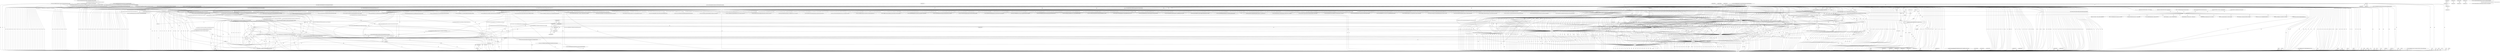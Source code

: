 graph {
    0 [ label = "uatom" ]
    1 [ label = "uosmo" ]
    2 [ label = "uion" ]
    3 [ label = "uakt" ]
    4 [ label = "udvpn" ]
    5 [ label = "uiris" ]
    6 [ label = "basecro" ]
    7 [ label = "uxprt" ]
    8 [ label = "uregen" ]
    9 [ label = "gamm/pool/50" ]
    10 [ label = "gamm/pool/1" ]
    11 [ label = "gamm/pool/2" ]
    12 [ label = "gamm/pool/38" ]
    13 [ label = "gamm/pool/41" ]
    14 [ label = "gamm/pool/53" ]
    15 [ label = "gamm/pool/73" ]
    16 [ label = "gamm/pool/74" ]
    17 [ label = "gamm/pool/76" ]
    18 [ label = "gamm/pool/13" ]
    19 [ label = "gamm/pool/5" ]
    20 [ label = "gamm/pool/10" ]
    21 [ label = "gamm/pool/90" ]
    22 [ label = "gamm/pool/102" ]
    23 [ label = "gamm/pool/101" ]
    24 [ label = "gamm/pool/104" ]
    25 [ label = "gamm/pool/108" ]
    26 [ label = "uiov" ]
    27 [ label = "gamm/pool/8" ]
    28 [ label = "gamm/pool/123" ]
    29 [ label = "utick" ]
    30 [ label = "poolDFB8434D5A80B4EAFA94B6878BD5B85265AC6C5D37204AB899B1C3C52543DA7E" ]
    31 [ label = "gamm/pool/323" ]
    32 [ label = "gamm/pool/325" ]
    33 [ label = "gamm/pool/355" ]
    34 [ label = "gamm/pool/356" ]
    35 [ label = "gamm/pool/357" ]
    36 [ label = "gamm/pool/358" ]
    37 [ label = "gamm/pool/359" ]
    38 [ label = "gamm/pool/360" ]
    39 [ label = "gamm/pool/3" ]
    40 [ label = "gamm/pool/361" ]
    41 [ label = "gamm/pool/364" ]
    42 [ label = "gamm/pool/222" ]
    43 [ label = "gamm/pool/402" ]
    44 [ label = "gamm/pool/410" ]
    45 [ label = "gamm/pool/411" ]
    46 [ label = "gamm/pool/420" ]
    47 [ label = "gamm/pool/7" ]
    48 [ label = "gamm/pool/435" ]
    49 [ label = "ungm" ]
    50 [ label = "eeur" ]
    51 [ label = "gamm/pool/474" ]
    52 [ label = "gamm/pool/464" ]
    53 [ label = "ujuno" ]
    54 [ label = "gamm/pool/502" ]
    55 [ label = "gamm/pool/503" ]
    56 [ label = "nanolike" ]
    57 [ label = "uixo" ]
    58 [ label = "uusd" ]
    59 [ label = "uluna" ]
    60 [ label = "ubcna" ]
    61 [ label = "ubtsg" ]
    62 [ label = "uxki" ]
    63 [ label = "ukrw" ]
    64 [ label = "uscrt" ]
    65 [ label = "umed" ]
    66 [ label = "boot" ]
    67 [ label = "ucmdx" ]
    68 [ label = "ncheq" ]
    69 [ label = "ustars" ]
    70 [ label = "uhuahua" ]
    71 [ label = "ulum" ]
    72 [ label = "uvdl" ]
    73 [ label = "udsm" ]
    74 [ label = "udig" ]
    75 [ label = "ugraviton" ]
    76 [ label = "uband" ]
    77 [ label = "usomm" ]
    78 [ label = "rowan" ]
    79 [ label = "cw20:juno168ctmpyppk90d34p3jjy658zf5a5l3w8wk35wht6ccqj4mr0yv8s4j5awr" ]
    80 [ label = "gravity0xA0b86991c6218b36c1d19D4a2e9Eb0cE3606eB48" ]
    81 [ label = "gravity0xC02aaA39b223FE8D0A0e5C4F27eAD9083C756Cc2" ]
    82 [ label = "gravity0x6B175474E89094C44Da98b954EedeAC495271d0F" ]
    83 [ label = "udarc" ]
    84 [ label = "uumee" ]
    85 [ label = "udec" ]
    86 [ label = "hydrogen" ]
    87 [ label = "gravity0xfB5c6815cA3AC72Ce9F5006869AE67f18bF77006" ]
    88 [ label = "cw20:juno1g2g7ucurum66d42g8k5twk34yegdq8c82858gz0tq2fc75zy7khssgnhjl" ]
    89 [ label = "swth" ]
    90 [ label = "ucrbrus" ]
    91 [ label = "cw20:juno1re3x67ppxap48ygndmrc7har2cnc7tcxtm9nplcas4v0gc3wnmvs3s807z" ]
    92 [ label = "cw20:juno1r4pzw8f9z0sypct5l9j906d47z998ulwvhvqe5xdwgy8wf84583sxwh0pa" ]
    93 [ label = "dai-wei" ]
    94 [ label = "cw20:juno1y9rf7ql6ffwkv02hsgd4yruz23pn4w97p75e2slsnkm0mnamhzysvqnxaq" ]
    95 [ label = "uusdc" ]
    96 [ label = "frax-wei" ]
    97 [ label = "uusdt" ]
    98 [ label = "afet" ]
    99 [ label = "nanomobx" ]
    100 [ label = "umntl" ]
    101 [ label = "nhash" ]
    102 [ label = "gravity0x2260FAC5E5542a773Aa44fBCfeDf7C193bc2C599" ]
    103 [ label = "cw20:juno1tdjwrqmnztn2j3sj2ln9xnyps5hs48q3ddwjrz7jpv6mskappjys5czd49" ]
    104 [ label = "uglx" ]
    105 [ label = "cw20:juno15u3dt79t6sxxa3x3kpkhzsy56edaa5a66wvt3kxmukqjz2sx0hes5sn38g" ]
    106 [ label = "umeme" ]
    107 [ label = "weth-wei" ]
    108 [ label = "wbtc-satoshi" ]
    109 [ label = "uatolo" ]
    110 [ label = "cw20:juno17wzaxtfdw5em7lc94yed4ylgjme63eh73lm3lutp2rhcxttyvpwsypjm4w" ]
    111 [ label = "cw20:juno1n7n7d5088qlzlj37e9mgmkhx6dfgtvt02hqxq66lcap4dxnzdhwqfmgng3" ]
    112 [ label = "aevmos" ]
    113 [ label = "inj" ]
    114 [ label = "ukava" ]
    115 [ label = "link-wei" ]
    116 [ label = "el1" ]
    117 [ label = "mkr-wei" ]
    118 [ label = "loki" ]
    119 [ label = "ukuji" ]
    120 [ label = "aechelon" ]
    121 [ label = "ft2D8E7041556CE93E1EFD66C07C45D551A6AAAE09" ]
    122 [ label = "ftE141AFEBD94447BADE4946D1BF4B2E141F00BBFD" ]
    123 [ label = "ft7EC1DFFC7248F7437E75BEE3EF6D539AFE87C071" ]
    124 [ label = "ftB06AFBD13CBFCEB3CDBE449DB3150A4BF985D6AE" ]
    125 [ label = "ft25FB31D974EED8EBC1CCB168FE7FC01789830EE8" ]
    126 [ label = "ftE4903ECC861CA45F2C2BC7EAB8255D2E6E87A33A" ]
    127 [ label = "ft85AE1716C5E39EA6D64BBD7898C3899A7B500626" ]
    128 [ label = "ft99091610CCC66F4277C66D14AF2BC4C5EE52E27A" ]
    129 [ label = "ft387C1C279D962ED80C09C1D592A92C4275FD7C5D" ]
    130 [ label = "ft24C9FA4F10B0F235F4A815B15FC774E046A2B2EB" ]
    131 [ label = "ft7020C2A8E984EEBCBB383E91CD6FBB067BB2272B" ]
    132 [ label = "ft2DD67F5D99E9A141142B48474FA7B6B3FF00A3FE" ]
    133 [ label = "ft4B030260D99E3ABE2B604EA2B33BAF3C085CDA12" ]
    134 [ label = "ftD4B6290EDEE1EC7B97AB5A1DC6C177EFD08ADCC3" ]
    135 [ label = "ft25B30C386CDDEBD1413D5AE1180956AE9EB3B9F7" ]
    136 [ label = "ft575B10B0CEE2C164D9ED6A96313496F164A9607C" ]
    137 [ label = "ft56664FC98A2CF5F4FBAC3566D1A11D891AD88305" ]
    138 [ label = "ft52EEB0EE509AC546ED92EAC8591F731F213DDD16" ]
    139 [ label = "utgd" ]
    140 [ label = "cw20:ki1dt3lk455ed360pna38fkhqn0p8y44qndsr77qu73ghyaz2zv4whq83mwdy" ]
    141 [ label = "dot-planck" ]
    142 [ label = "cw20:juno1j0a9ymgngasfn3l5me8qpd53l5zlm9wurfdk7r65s5mg6tkxal3qpgf5se" ]
    143 [ label = "wmatic-wei" ]
    144 [ label = "ucre" ]
    145 [ label = "mGeo" ]
    146 [ label = "ulumen" ]
    147 [ label = "cw20:juno1gz8cf86zr4vw9cjcyyv432vgdaecvr9n254d3uwwkx9rermekddsxzageh" ]
    148 [ label = "usdx" ]
    149 [ label = "cw20:juno1dd0k0um5rqncfueza62w9sentdfh3ec4nw4aq4lk5hkjl63vljqscth9gv" ]
    150 [ label = "ubld" ]
    151 [ label = "acudos" ]
    152 [ label = "orai" ]
    153 [ label = "stuatom" ]
    154 [ label = "mO9W" ]
    155 [ label = "ustrd" ]
    156 [ label = "cw20:juno19rqljkh95gh40s7qdx40ksx3zq5tm4qsmsrdz9smw668x9zdr3lqtg33mf" ]
    157 [ label = "stustars" ]
    158 [ label = "uaxl" ]
    159 [ label = "arebus" ]
    160 [ label = "cw20:juno17c7zyezg3m8p2tf9hqgue9jhahvle70d59e8j9nmrvhw9anrpk8qxlrghx" ]
    161 [ label = "cw20:juno12pxhfxq2ffz7crtrywxteu6e8lz4hdg5kp6udc6kwpfgaqkey46sj9h5gr" ]
    162 [ label = "cw20:juno1g50fgz3yaexwpc44eck2l86a7wgd5hr295dcw2lx5qwuzm4pua6qyxuc6l" ]
    163 [ label = "cw20:juno18cpnn3cnrr9xq7r0cqp7shl7slasf27nrmskw4rrw8c6hyp8u7rqe2nulg" ]
    164 [ label = "cw20:juno1w5e6gqd9s4z70h6jraulhnuezry0xl78yltp5gtp54h84nlgq30qta23ne" ]
    165 [ label = "cw20:juno1pjf4gs82nsfne8979pn63uwu7qaenhzy72mhdnpn0tr8jevtswqqahh68s" ]
    166 [ label = "cw20:juno1hpm7ynqwqmstkqzw7aw5c4v0e0nf2zxm9cde0ued62llpdwcehnqnqukqe" ]
    167 [ label = "cw20:juno10ynpq4wchr4ruu6mhrfh29495ep4cja5vjnkhz3j5lrgcsap9vtssyeekl" ]
    168 [ label = "cw20:juno13e8nz9ekzvvh29vjwa3806cp8j9qgas8r6teuc8f8ky6jvddvmpqjkm383" ]
    169 [ label = "cw20:juno1jklhpvnw33waqzmum42y396vc7t07q7wgxtv0xgcsj5k6rl4752sus3vd7" ]
    170 [ label = "cw20:juno1mf7nspj99zgq8f55m4rrk53d4zrxfvffwv0px5j0du4leehl8mms3csj4d" ]
    171 [ label = "cw20:juno1vaeuky9hqacenay9nmuualugvv54tdhyt2wsvhnjasx9s946hhmqaq3kh7" ]
    172 [ label = "cw20:juno1rws84uz7969aaa7pej303udhlkt3j9ca0l3egpcae98jwak9quzq8szn2l" ]
    173 [ label = "cw20:juno1g767zq566m66557gtc7lz8vsqhrytyuggknxl5wpca3zqj4wtpys0naxks" ]
    174 [ label = "cw20:juno132ezr4fkzc3rpua95u5latfsc6fke39lkc7rfz8j8drqncyms34qgnyq7k" ]
    175 [ label = "cw20:juno1hy0ky3pe742phd4w55tdfej0ez55h4jx4g06rp4wsa0mne9wzudqy4hum2" ]
    176 [ label = "cw20:juno1gzys54drag6753qq75mkt3yhjwyv4rp698kfvesh0wcy5737z4tsn0chtm" ]
    177 [ label = "cw20:juno1hd6gykfwxr6n4zkshxqefm8un6kamrlzs49mlypk57kzedum43nqtj24c9" ]
    178 [ label = "cw20:juno1x7hatwxtexuxt3gaylgenldl0ssrf49r7tupu7l753vy3gxm736qw7tkgj" ]
    179 [ label = "cw20:juno1r2lr60fujfmnv4ekguz67gl7ud0xht7l6rrvv320gv28ev50hgfsvzywal" ]
    180 [ label = "cw20:juno1g6ffg67yw36pxuu0zfxe936gwmzdsqxzzpy9kjx8wuz5u2garasqmhk2x3" ]
    181 [ label = "cw20:juno1p4y3la4h4ckmsndsgrhvs90f2vtsw8t3edehj39dup768r5087nsmt6kzc" ]
    182 [ label = "cw20:juno1c93f9we96laxpg9clr6kww35fyfar4hzp7pgunkqlcdmv4ch5hlqpv9lwf" ]
    183 [ label = "cw20:juno1rqsmf8vetkgjxmqdmm0c68hzksj6vcrkjf8j7gpwffs7a5vvpxwquptfyp" ]
    184 [ label = "cw20:juno13kys802wnpzlyp57uyua3zaa0uvmkv0ytmcjqsax8ea3cysm2wyqsxnxn3" ]
    185 [ label = "cw20:juno17r8dyxuj25muaudhgqgx4xrg6gzr6tvzem6gwtpprnfld58yggcqjhhkjy" ]
    186 [ label = "cw20:juno1kj8q8g2pmhnagmfepp9jh9g2mda7gzd0m5zdq0s08ulvac8ck4dqhnemjt" ]
    187 [ label = "cw20:juno1kz0cdwafl0eu9ym3pmg09ynyal982lv3pjeczxnevatxsd3xmhcs67pc74" ]
    188 [ label = "cw20:juno1pycyh3fqczmvfcrq6ake8pjvj2y3n7y4exvlgjyckkjkkg5kplsqpqx3a7" ]
    189 [ label = "cw20:juno1wurfx334prlceydmda3aecldn2xh4axhqtly05n8gptgl69ee7msrewg6y" ]
    190 [ label = "cw20:juno1txtq2w57v5lg5usd8dgdufqznrlvwf2gyqethp9glhpynjsp9yxsr78vwu" ]
    191 [ label = "cw20:juno14lycavan8gvpjn97aapzvwmsj8kyrvf644p05r0hu79namyj3ens87650k" ]
    192 [ label = "cw20:juno1aw23epxge5t43kuwg8gkm2chgp5hrh74n7tpg6k48ajuxv0n9r7sz0s2jf" ]
    193 [ label = "cw20:juno10dvlms4m555jk67qsrun5a87cn9gje967yl8hn5senjxlycdv37sqqukrn" ]
    194 [ label = "cw20:juno1p32te9zfhd99ehpxfd06hka6hc9p7tv5kyl5909mzedg5klze09qrg08ry" ]
    195 [ label = "cw20:juno19qetspgghczk5hvw3su602vjqqdhgl062eftgh897cdka6lny5sq6yhmg4" ]
    196 [ label = "cw20:juno1cl2ewl842wcnagz5psd68z4dpp4gfxrrm9atm807uvyyg235h85stg7awy" ]
    197 [ label = "cw20:juno160z8mk4xm6maywsa8ctn8t38l826p3pzvet5l8hwhl83v2ymlv9qjjhkh6" ]
    198 [ label = "cw20:juno1wv8lnl777lmncwu0jc02xv6c7xfvtzmeprxxm5zcpapu7rxz885svupfhp" ]
    199 [ label = "cw20:juno1enxzhqt4gsxcw4kysyzypej3lqknxw227n3aymg3xraa2q47wtasqn3cmu" ]
    200 [ label = "cw20:juno1hm4p3qsqkdmh6tdf4se337fhzdejqg7q5jq7c983ufy6yzkxfqwq2xqqdf" ]
    201 [ label = "cw20:juno13sn084lhg58z9w73jccvxwsljs8r7xw8uydq2df88k63pk6a2fmsf3u5he" ]
    202 [ label = "cw20:juno1t8dnpktypue65q0hjz7tr3cvqypgj5vkxhd2twvng4a2ywa3j25spjuk6z" ]
    203 [ label = "cw20:juno1pshrvuw5ng2q4nwcsuceypjkp48d95gmcgjdxlus2ytm4k5kvz2s7t9ldx" ]
    204 [ label = "cw20:juno16s4mrjsakd6275fjnrgjftn982mv9a3hg3ru78s5flx3wgkx8qyszff0aj" ]
    205 [ label = "cw20:juno1ngkpj8f4kg4qpnt385cs0ne3ucfm3s2x5e72nczlggteedl2t6qst649l7" ]
    206 [ label = "cw20:juno1nq6q9cg7jvuf960s4el3v95axpn6w704gsvka54dt5tznterelgsst89qa" ]
    207 [ label = "cw20:juno1vn38rzq0wc7zczp4dhy0h5y5kxh2jjzeahwe30c9cc6dw3lkyk5qn5rmfa" ]
    208 [ label = "cw20:juno1h0ce9ff2ekgq9aq3lwumrqyam9rl8yfmpmemyparnvwka9l47a3setumzu" ]
    209 [ label = "cw20:juno15cp5yajp9y3lkygae5amcajdrcef4nx3llvcsm90axapzmwkl8hqf4533n" ]
    210 [ label = "cw20:juno1s494eeq9vx596p39na5gqxgjzgn07jgg87940w6y3ap99qvdn95qftzgh6" ]
    211 [ label = "cw20:juno1xmpenz0ykxfy8rxr3yc3d4dtqq4dpas4zz3xl6sh873us3vajlpshzp69d" ]
    212 [ label = "cw20:juno13926947pmrjly5p9hf5juey65c6rget0gqrnx3us3r6pvnpf4hwqm8mchy" ]
    213 [ label = "cw20:juno1qdcprxhe5nyj6gvagnsnpl3skyst2wmufxga0d6qxlnrtf9e0edqt2dgcg" ]
    214 [ label = "cw20:juno1ctnjk7an90lz5wjfvr3cf6x984a8cjnv8dpmztmlpcq4xteaa2xsss6qs9" ]
    215 [ label = "cw20:juno1halr9l6r7xsqnh3tl63wsmqugtd5ppdcgfe3h625fvw28g3wwl3qrajkfu" ]
    216 [ label = "cw20:juno1p8x807f6h222ur0vssqy3qk6mcpa40gw2pchquz5atl935t7kvyq894ne3" ]
    217 [ label = "cw20:juno1wwnhkagvcd3tjz6f8vsdsw5plqnw8qy2aj3rrhqr2axvktzv9q2qz8jxn3" ]
    218 [ label = "cw20:juno1qsrercqegvs4ye0yqg93knv73ye5dc3prqwd6jcdcuj8ggp6w0us66deup" ]
    219 [ label = "cw20:juno147t4fd3tny6hws6rha9xs5gah9qa6g7hrjv9tuvv6ce6m25sy39sq6yv52" ]
    220 [ label = "cw20:juno1kqx9rhc8ksx52tukdx797k4rjrhkgfh4gljs04ql97hmnnkgyvxs5cqt7d" ]
    221 [ label = "cw20:juno173c59crjqeec28cpzs7n0y7hm4cd308zda8z6j4cnl6pct3stenseg2dxp" ]
    0 -- 1 [ label = "1" ]
    2 -- 1 [ label = "2" ]
    3 -- 1 [ label = "3" ]
    3 -- 0 [ label = "4" ]
    4 -- 1 [ label = "5" ]
    0 -- 4 [ label = "6" ]
    5 -- 1 [ label = "7" ]
    0 -- 5 [ label = "8" ]
    6 -- 1 [ label = "9" ]
    0 -- 6 [ label = "10" ]
    2 -- 1 [ label = "11" ]
    0 -- 7 [ label = "12" ]
    0 -- 7 [ label = "13" ]
    0 -- 2 [ label = "14" ]
    7 -- 1 [ label = "15" ]
    8 -- 0 [ label = "16" ]
    0 -- 4 [ label = "17" ]
    4 -- 2 [ label = "18" ]
    3 -- 2 [ label = "19" ]
    8 -- 0 [ label = "20" ]
    8 -- 0 [ label = "21" ]
    8 -- 0 [ label = "22" ]
    8 -- 1 [ label = "23" ]
    8 -- 1 [ label = "24" ]
    8 -- 0 [ label = "25" ]
    8 -- 1 [ label = "25" ]
    0 -- 1 [ label = "25" ]
    4 -- 2 [ label = "26" ]
    3 -- 0 [ label = "27" ]
    3 -- 1 [ label = "27" ]
    0 -- 1 [ label = "27" ]
    7 -- 2 [ label = "28" ]
    7 -- 2 [ label = "29" ]
    8 -- 0 [ label = "30" ]
    8 -- 1 [ label = "30" ]
    0 -- 1 [ label = "30" ]
    8 -- 0 [ label = "31" ]
    8 -- 7 [ label = "31" ]
    8 -- 1 [ label = "31" ]
    0 -- 7 [ label = "31" ]
    0 -- 1 [ label = "31" ]
    7 -- 1 [ label = "31" ]
    3 -- 1 [ label = "32" ]
    7 -- 2 [ label = "33" ]
    7 -- 1 [ label = "33" ]
    2 -- 1 [ label = "33" ]
    8 -- 1 [ label = "34" ]
    2 -- 1 [ label = "35" ]
    0 -- 1 [ label = "36" ]
    3 -- 4 [ label = "37" ]
    5 -- 4 [ label = "38" ]
    0 -- 1 [ label = "39" ]
    8 -- 7 [ label = "40" ]
    8 -- 1 [ label = "40" ]
    7 -- 1 [ label = "40" ]
    3 -- 0 [ label = "41" ]
    3 -- 1 [ label = "41" ]
    0 -- 1 [ label = "41" ]
    8 -- 1 [ label = "42" ]
    3 -- 1 [ label = "43" ]
    3 -- 4 [ label = "44" ]
    3 -- 1 [ label = "44" ]
    4 -- 1 [ label = "44" ]
    0 -- 1 [ label = "45" ]
    3 -- 6 [ label = "46" ]
    3 -- 0 [ label = "47" ]
    3 -- 4 [ label = "47" ]
    3 -- 1 [ label = "47" ]
    0 -- 4 [ label = "47" ]
    0 -- 1 [ label = "47" ]
    4 -- 1 [ label = "47" ]
    0 -- 2 [ label = "48" ]
    0 -- 1 [ label = "48" ]
    2 -- 1 [ label = "48" ]
    0 -- 4 [ label = "49" ]
    0 -- 1 [ label = "49" ]
    4 -- 1 [ label = "49" ]
    2 -- 1 [ label = "50" ]
    9 -- 2 [ label = "51" ]
    9 -- 1 [ label = "51" ]
    2 -- 1 [ label = "51" ]
    3 -- 0 [ label = "52" ]
    3 -- 1 [ label = "52" ]
    0 -- 1 [ label = "52" ]
    3 -- 7 [ label = "53" ]
    3 -- 1 [ label = "53" ]
    7 -- 1 [ label = "53" ]
    3 -- 1 [ label = "54" ]
    10 -- 11 [ label = "55" ]
    10 -- 2 [ label = "55" ]
    11 -- 2 [ label = "55" ]
    7 -- 2 [ label = "56" ]
    7 -- 1 [ label = "56" ]
    2 -- 1 [ label = "56" ]
    8 -- 0 [ label = "57" ]
    8 -- 1 [ label = "57" ]
    0 -- 1 [ label = "57" ]
    0 -- 1 [ label = "58" ]
    3 -- 8 [ label = "59" ]
    0 -- 1 [ label = "60" ]
    12 -- 1 [ label = "61" ]
    3 -- 7 [ label = "62" ]
    0 -- 5 [ label = "63" ]
    0 -- 5 [ label = "64" ]
    0 -- 4 [ label = "64" ]
    5 -- 4 [ label = "64" ]
    0 -- 7 [ label = "65" ]
    0 -- 1 [ label = "65" ]
    7 -- 1 [ label = "65" ]
    0 -- 1 [ label = "66" ]
    0 -- 4 [ label = "67" ]
    0 -- 1 [ label = "67" ]
    4 -- 1 [ label = "67" ]
    10 -- 0 [ label = "68" ]
    0 -- 2 [ label = "69" ]
    0 -- 1 [ label = "70" ]
    3 -- 0 [ label = "71" ]
    3 -- 1 [ label = "71" ]
    0 -- 1 [ label = "71" ]
    0 -- 2 [ label = "72" ]
    13 -- 14 [ label = "73" ]
    10 -- 15 [ label = "74" ]
    15 -- 16 [ label = "75" ]
    13 -- 14 [ label = "76" ]
    13 -- 15 [ label = "76" ]
    14 -- 15 [ label = "76" ]
    17 -- 0 [ label = "77" ]
    17 -- 1 [ label = "77" ]
    0 -- 1 [ label = "77" ]
    0 -- 1 [ label = "78" ]
    0 -- 1 [ label = "79" ]
    3 -- 0 [ label = "80" ]
    18 -- 19 [ label = "81" ]
    3 -- 5 [ label = "82" ]
    3 -- 1 [ label = "83" ]
    0 -- 1 [ label = "84" ]
    0 -- 1 [ label = "85" ]
    0 -- 1 [ label = "86" ]
    0 -- 1 [ label = "87" ]
    4 -- 1 [ label = "88" ]
    8 -- 1 [ label = "89" ]
    8 -- 0 [ label = "90" ]
    0 -- 1 [ label = "91" ]
    3 -- 0 [ label = "92" ]
    3 -- 5 [ label = "92" ]
    3 -- 7 [ label = "92" ]
    3 -- 2 [ label = "92" ]
    3 -- 1 [ label = "92" ]
    0 -- 5 [ label = "92" ]
    0 -- 7 [ label = "92" ]
    0 -- 2 [ label = "92" ]
    0 -- 1 [ label = "92" ]
    5 -- 7 [ label = "92" ]
    5 -- 2 [ label = "92" ]
    5 -- 1 [ label = "92" ]
    7 -- 2 [ label = "92" ]
    7 -- 1 [ label = "92" ]
    2 -- 1 [ label = "92" ]
    0 -- 1 [ label = "93" ]
    3 -- 4 [ label = "94" ]
    3 -- 7 [ label = "94" ]
    3 -- 6 [ label = "94" ]
    3 -- 1 [ label = "94" ]
    4 -- 7 [ label = "94" ]
    4 -- 6 [ label = "94" ]
    4 -- 1 [ label = "94" ]
    7 -- 6 [ label = "94" ]
    7 -- 1 [ label = "94" ]
    6 -- 1 [ label = "94" ]
    8 -- 6 [ label = "95" ]
    0 -- 1 [ label = "96" ]
    0 -- 1 [ label = "97" ]
    3 -- 8 [ label = "98" ]
    0 -- 4 [ label = "99" ]
    0 -- 1 [ label = "100" ]
    20 -- 1 [ label = "101" ]
    21 -- 0 [ label = "102" ]
    22 -- 1 [ label = "103" ]
    8 -- 0 [ label = "104" ]
    8 -- 4 [ label = "104" ]
    8 -- 7 [ label = "104" ]
    0 -- 4 [ label = "104" ]
    0 -- 7 [ label = "104" ]
    4 -- 7 [ label = "104" ]
    0 -- 1 [ label = "105" ]
    23 -- 1 [ label = "106" ]
    24 -- 1 [ label = "107" ]
    3 -- 8 [ label = "108" ]
    3 -- 0 [ label = "108" ]
    3 -- 5 [ label = "108" ]
    3 -- 4 [ label = "108" ]
    3 -- 7 [ label = "108" ]
    3 -- 2 [ label = "108" ]
    3 -- 1 [ label = "108" ]
    8 -- 0 [ label = "108" ]
    8 -- 5 [ label = "108" ]
    8 -- 4 [ label = "108" ]
    8 -- 7 [ label = "108" ]
    8 -- 2 [ label = "108" ]
    8 -- 1 [ label = "108" ]
    0 -- 5 [ label = "108" ]
    0 -- 4 [ label = "108" ]
    0 -- 7 [ label = "108" ]
    0 -- 2 [ label = "108" ]
    0 -- 1 [ label = "108" ]
    5 -- 4 [ label = "108" ]
    5 -- 7 [ label = "108" ]
    5 -- 2 [ label = "108" ]
    5 -- 1 [ label = "108" ]
    4 -- 7 [ label = "108" ]
    4 -- 2 [ label = "108" ]
    4 -- 1 [ label = "108" ]
    7 -- 2 [ label = "108" ]
    7 -- 1 [ label = "108" ]
    2 -- 1 [ label = "108" ]
    3 -- 8 [ label = "109" ]
    3 -- 0 [ label = "109" ]
    3 -- 5 [ label = "109" ]
    3 -- 4 [ label = "109" ]
    3 -- 7 [ label = "109" ]
    3 -- 6 [ label = "109" ]
    3 -- 1 [ label = "109" ]
    8 -- 0 [ label = "109" ]
    8 -- 5 [ label = "109" ]
    8 -- 4 [ label = "109" ]
    8 -- 7 [ label = "109" ]
    8 -- 6 [ label = "109" ]
    8 -- 1 [ label = "109" ]
    0 -- 5 [ label = "109" ]
    0 -- 4 [ label = "109" ]
    0 -- 7 [ label = "109" ]
    0 -- 6 [ label = "109" ]
    0 -- 1 [ label = "109" ]
    5 -- 4 [ label = "109" ]
    5 -- 7 [ label = "109" ]
    5 -- 6 [ label = "109" ]
    5 -- 1 [ label = "109" ]
    4 -- 7 [ label = "109" ]
    4 -- 6 [ label = "109" ]
    4 -- 1 [ label = "109" ]
    7 -- 6 [ label = "109" ]
    7 -- 1 [ label = "109" ]
    6 -- 1 [ label = "109" ]
    0 -- 1 [ label = "110" ]
    0 -- 1 [ label = "111" ]
    0 -- 1 [ label = "112" ]
    8 -- 7 [ label = "113" ]
    10 -- 3 [ label = "114" ]
    0 -- 1 [ label = "115" ]
    3 -- 8 [ label = "116" ]
    3 -- 0 [ label = "116" ]
    3 -- 1 [ label = "116" ]
    8 -- 0 [ label = "116" ]
    8 -- 1 [ label = "116" ]
    0 -- 1 [ label = "116" ]
    3 -- 8 [ label = "117" ]
    3 -- 0 [ label = "117" ]
    3 -- 4 [ label = "117" ]
    3 -- 7 [ label = "117" ]
    3 -- 1 [ label = "117" ]
    8 -- 0 [ label = "117" ]
    8 -- 4 [ label = "117" ]
    8 -- 7 [ label = "117" ]
    8 -- 1 [ label = "117" ]
    0 -- 4 [ label = "117" ]
    0 -- 7 [ label = "117" ]
    0 -- 1 [ label = "117" ]
    4 -- 7 [ label = "117" ]
    4 -- 1 [ label = "117" ]
    7 -- 1 [ label = "117" ]
    3 -- 1 [ label = "118" ]
    5 -- 1 [ label = "119" ]
    3 -- 0 [ label = "120" ]
    0 -- 1 [ label = "121" ]
    0 -- 2 [ label = "122" ]
    0 -- 1 [ label = "123" ]
    0 -- 1 [ label = "124" ]
    0 -- 1 [ label = "125" ]
    7 -- 1 [ label = "126" ]
    3 -- 6 [ label = "127" ]
    0 -- 1 [ label = "128" ]
    8 -- 0 [ label = "129" ]
    0 -- 1 [ label = "130" ]
    0 -- 1 [ label = "131" ]
    0 -- 6 [ label = "132" ]
    0 -- 1 [ label = "132" ]
    6 -- 1 [ label = "132" ]
    3 -- 1 [ label = "133" ]
    0 -- 1 [ label = "134" ]
    2 -- 1 [ label = "135" ]
    3 -- 1 [ label = "136" ]
    3 -- 1 [ label = "137" ]
    0 -- 1 [ label = "138" ]
    8 -- 6 [ label = "139" ]
    3 -- 0 [ label = "140" ]
    0 -- 1 [ label = "141" ]
    0 -- 1 [ label = "142" ]
    0 -- 4 [ label = "143" ]
    0 -- 6 [ label = "144" ]
    0 -- 1 [ label = "145" ]
    6 -- 1 [ label = "146" ]
    0 -- 2 [ label = "147" ]
    0 -- 4 [ label = "148" ]
    0 -- 6 [ label = "149" ]
    0 -- 1 [ label = "149" ]
    6 -- 1 [ label = "149" ]
    3 -- 0 [ label = "150" ]
    0 -- 2 [ label = "151" ]
    10 -- 1 [ label = "152" ]
    25 -- 1 [ label = "153" ]
    3 -- 0 [ label = "154" ]
    3 -- 6 [ label = "154" ]
    0 -- 6 [ label = "154" ]
    3 -- 1 [ label = "155" ]
    6 -- 1 [ label = "156" ]
    5 -- 6 [ label = "157" ]
    6 -- 1 [ label = "158" ]
    0 -- 1 [ label = "159" ]
    0 -- 4 [ label = "160" ]
    0 -- 5 [ label = "161" ]
    3 -- 4 [ label = "162" ]
    5 -- 4 [ label = "163" ]
    5 -- 4 [ label = "164" ]
    8 -- 1 [ label = "165" ]
    0 -- 1 [ label = "166" ]
    0 -- 1 [ label = "167" ]
    0 -- 1 [ label = "168" ]
    3 -- 1 [ label = "169" ]
    0 -- 1 [ label = "170" ]
    0 -- 1 [ label = "171" ]
    0 -- 1 [ label = "172" ]
    0 -- 1 [ label = "173" ]
    3 -- 8 [ label = "174" ]
    0 -- 7 [ label = "175" ]
    8 -- 4 [ label = "176" ]
    8 -- 1 [ label = "176" ]
    4 -- 1 [ label = "176" ]
    6 -- 2 [ label = "177" ]
    0 -- 1 [ label = "178" ]
    0 -- 1 [ label = "179" ]
    8 -- 1 [ label = "180" ]
    26 -- 1 [ label = "181" ]
    0 -- 26 [ label = "182" ]
    0 -- 26 [ label = "183" ]
    3 -- 4 [ label = "184" ]
    0 -- 1 [ label = "185" ]
    0 -- 4 [ label = "186" ]
    0 -- 1 [ label = "187" ]
    6 -- 1 [ label = "188" ]
    4 -- 1 [ label = "189" ]
    4 -- 6 [ label = "190" ]
    6 -- 1 [ label = "191" ]
    6 -- 1 [ label = "192" ]
    4 -- 1 [ label = "193" ]
    2 -- 1 [ label = "194" ]
    26 -- 1 [ label = "195" ]
    26 -- 1 [ label = "196" ]
    26 -- 1 [ label = "197" ]
    26 -- 1 [ label = "198" ]
    26 -- 1 [ label = "199" ]
    0 -- 1 [ label = "200" ]
    0 -- 6 [ label = "201" ]
    0 -- 1 [ label = "201" ]
    6 -- 1 [ label = "201" ]
    3 -- 0 [ label = "202" ]
    3 -- 1 [ label = "202" ]
    0 -- 1 [ label = "202" ]
    0 -- 1 [ label = "203" ]
    4 -- 1 [ label = "204" ]
    0 -- 1 [ label = "205" ]
    0 -- 1 [ label = "206" ]
    7 -- 1 [ label = "207" ]
    4 -- 1 [ label = "208" ]
    0 -- 26 [ label = "209" ]
    0 -- 1 [ label = "210" ]
    26 -- 2 [ label = "211" ]
    4 -- 1 [ label = "212" ]
    0 -- 1 [ label = "213" ]
    26 -- 4 [ label = "214" ]
    0 -- 1 [ label = "215" ]
    0 -- 1 [ label = "216" ]
    26 -- 1 [ label = "217" ]
    3 -- 0 [ label = "218" ]
    3 -- 1 [ label = "218" ]
    0 -- 1 [ label = "218" ]
    3 -- 1 [ label = "219" ]
    0 -- 1 [ label = "220" ]
    0 -- 1 [ label = "221" ]
    5 -- 1 [ label = "222" ]
    26 -- 4 [ label = "223" ]
    0 -- 1 [ label = "224" ]
    0 -- 1 [ label = "225" ]
    4 -- 1 [ label = "226" ]
    0 -- 1 [ label = "227" ]
    0 -- 1 [ label = "228" ]
    0 -- 1 [ label = "229" ]
    26 -- 1 [ label = "230" ]
    0 -- 1 [ label = "231" ]
    0 -- 1 [ label = "232" ]
    26 -- 1 [ label = "233" ]
    3 -- 1 [ label = "234" ]
    3 -- 1 [ label = "235" ]
    6 -- 1 [ label = "236" ]
    0 -- 26 [ label = "237" ]
    0 -- 1 [ label = "238" ]
    0 -- 1 [ label = "239" ]
    0 -- 1 [ label = "240" ]
    0 -- 1 [ label = "241" ]
    0 -- 4 [ label = "242" ]
    0 -- 1 [ label = "242" ]
    4 -- 1 [ label = "242" ]
    0 -- 1 [ label = "243" ]
    0 -- 1 [ label = "244" ]
    0 -- 1 [ label = "245" ]
    10 -- 27 [ label = "246" ]
    0 -- 1 [ label = "247" ]
    0 -- 1 [ label = "248" ]
    0 -- 1 [ label = "249" ]
    0 -- 1 [ label = "250" ]
    0 -- 1 [ label = "251" ]
    3 -- 0 [ label = "252" ]
    3 -- 1 [ label = "253" ]
    8 -- 2 [ label = "254" ]
    2 -- 1 [ label = "255" ]
    0 -- 1 [ label = "256" ]
    3 -- 1 [ label = "257" ]
    3 -- 1 [ label = "258" ]
    7 -- 6 [ label = "259" ]
    0 -- 1 [ label = "260" ]
    4 -- 1 [ label = "261" ]
    0 -- 1 [ label = "262" ]
    0 -- 1 [ label = "263" ]
    26 -- 2 [ label = "264" ]
    0 -- 1 [ label = "265" ]
    0 -- 1 [ label = "266" ]
    3 -- 1 [ label = "267" ]
    0 -- 2 [ label = "268" ]
    0 -- 1 [ label = "269" ]
    3 -- 4 [ label = "270" ]
    0 -- 1 [ label = "271" ]
    3 -- 0 [ label = "272" ]
    3 -- 4 [ label = "272" ]
    0 -- 4 [ label = "272" ]
    0 -- 1 [ label = "273" ]
    3 -- 4 [ label = "274" ]
    0 -- 6 [ label = "275" ]
    6 -- 1 [ label = "276" ]
    26 -- 1 [ label = "277" ]
    0 -- 1 [ label = "278" ]
    0 -- 1 [ label = "279" ]
    0 -- 2 [ label = "280" ]
    3 -- 0 [ label = "281" ]
    6 -- 1 [ label = "282" ]
    4 -- 1 [ label = "283" ]
    28 -- 1 [ label = "284" ]
    6 -- 1 [ label = "285" ]
    4 -- 1 [ label = "286" ]
    0 -- 1 [ label = "287" ]
    0 -- 1 [ label = "288" ]
    0 -- 1 [ label = "289" ]
    29 -- 1 [ label = "290" ]
    0 -- 29 [ label = "291" ]
    0 -- 1 [ label = "292" ]
    0 -- 29 [ label = "293" ]
    3 -- 0 [ label = "294" ]
    3 -- 0 [ label = "295" ]
    3 -- 6 [ label = "295" ]
    3 -- 1 [ label = "295" ]
    0 -- 6 [ label = "295" ]
    0 -- 1 [ label = "295" ]
    6 -- 1 [ label = "295" ]
    0 -- 1 [ label = "296" ]
    8 -- 26 [ label = "297" ]
    8 -- 4 [ label = "297" ]
    8 -- 1 [ label = "297" ]
    26 -- 4 [ label = "297" ]
    26 -- 1 [ label = "297" ]
    4 -- 1 [ label = "297" ]
    0 -- 1 [ label = "298" ]
    0 -- 6 [ label = "299" ]
    0 -- 1 [ label = "299" ]
    6 -- 1 [ label = "299" ]
    0 -- 1 [ label = "300" ]
    3 -- 5 [ label = "301" ]
    0 -- 1 [ label = "302" ]
    0 -- 2 [ label = "303" ]
    6 -- 1 [ label = "304" ]
    6 -- 1 [ label = "305" ]
    6 -- 1 [ label = "306" ]
    0 -- 1 [ label = "307" ]
    0 -- 1 [ label = "308" ]
    0 -- 1 [ label = "309" ]
    8 -- 4 [ label = "310" ]
    3 -- 6 [ label = "311" ]
    0 -- 1 [ label = "312" ]
    0 -- 1 [ label = "313" ]
    6 -- 1 [ label = "314" ]
    5 -- 7 [ label = "315" ]
    5 -- 1 [ label = "315" ]
    7 -- 1 [ label = "315" ]
    26 -- 6 [ label = "316" ]
    26 -- 4 [ label = "317" ]
    0 -- 1 [ label = "318" ]
    0 -- 1 [ label = "319" ]
    2 -- 1 [ label = "320" ]
    3 -- 1 [ label = "321" ]
    0 -- 1 [ label = "322" ]
    0 -- 2 [ label = "323" ]
    0 -- 1 [ label = "323" ]
    2 -- 1 [ label = "323" ]
    0 -- 1 [ label = "324" ]
    8 -- 0 [ label = "325" ]
    0 -- 1 [ label = "326" ]
    3 -- 5 [ label = "327" ]
    3 -- 5 [ label = "328" ]
    0 -- 1 [ label = "329" ]
    0 -- 1 [ label = "330" ]
    0 -- 4 [ label = "331" ]
    0 -- 1 [ label = "331" ]
    4 -- 1 [ label = "331" ]
    0 -- 2 [ label = "332" ]
    26 -- 5 [ label = "333" ]
    0 -- 1 [ label = "334" ]
    0 -- 4 [ label = "335" ]
    0 -- 1 [ label = "336" ]
    0 -- 1 [ label = "337" ]
    0 -- 1 [ label = "338" ]
    6 -- 1 [ label = "339" ]
    0 -- 1 [ label = "340" ]
    3 -- 0 [ label = "341" ]
    3 -- 4 [ label = "341" ]
    0 -- 4 [ label = "341" ]
    0 -- 1 [ label = "342" ]
    5 -- 1 [ label = "343" ]
    2 -- 1 [ label = "344" ]
    0 -- 1 [ label = "345" ]
    0 -- 1 [ label = "346" ]
    0 -- 1 [ label = "347" ]
    0 -- 1 [ label = "348" ]
    6 -- 1 [ label = "349" ]
    0 -- 1 [ label = "350" ]
    0 -- 1 [ label = "351" ]
    8 -- 7 [ label = "352" ]
    7 -- 6 [ label = "353" ]
    30 -- 1 [ label = "354" ]
    0 -- 1 [ label = "355" ]
    8 -- 2 [ label = "356" ]
    31 -- 32 [ label = "357" ]
    31 -- 33 [ label = "357" ]
    32 -- 33 [ label = "357" ]
    34 -- 35 [ label = "358" ]
    31 -- 32 [ label = "359" ]
    31 -- 33 [ label = "359" ]
    31 -- 36 [ label = "359" ]
    32 -- 33 [ label = "359" ]
    32 -- 36 [ label = "359" ]
    33 -- 36 [ label = "359" ]
    37 -- 1 [ label = "360" ]
    38 -- 0 [ label = "361" ]
    39 -- 8 [ label = "362" ]
    39 -- 2 [ label = "362" ]
    8 -- 2 [ label = "362" ]
    26 -- 6 [ label = "363" ]
    40 -- 1 [ label = "364" ]
    5 -- 1 [ label = "365" ]
    26 -- 1 [ label = "366" ]
    41 -- 1 [ label = "367" ]
    26 -- 7 [ label = "368" ]
    3 -- 8 [ label = "369" ]
    0 -- 1 [ label = "370" ]
    3 -- 8 [ label = "371" ]
    0 -- 1 [ label = "372" ]
    3 -- 5 [ label = "373" ]
    0 -- 1 [ label = "374" ]
    0 -- 1 [ label = "375" ]
    0 -- 1 [ label = "376" ]
    4 -- 1 [ label = "377" ]
    3 -- 1 [ label = "378" ]
    0 -- 1 [ label = "379" ]
    2 -- 1 [ label = "380" ]
    0 -- 1 [ label = "381" ]
    4 -- 7 [ label = "382" ]
    3 -- 26 [ label = "383" ]
    0 -- 1 [ label = "384" ]
    0 -- 1 [ label = "385" ]
    4 -- 6 [ label = "386" ]
    3 -- 7 [ label = "387" ]
    0 -- 1 [ label = "388" ]
    0 -- 1 [ label = "389" ]
    0 -- 1 [ label = "390" ]
    8 -- 2 [ label = "391" ]
    10 -- 1 [ label = "392" ]
    10 -- 1 [ label = "393" ]
    0 -- 1 [ label = "394" ]
    2 -- 1 [ label = "395" ]
    0 -- 1 [ label = "396" ]
    3 -- 1 [ label = "397" ]
    3 -- 0 [ label = "398" ]
    3 -- 6 [ label = "398" ]
    0 -- 6 [ label = "398" ]
    0 -- 2 [ label = "399" ]
    0 -- 1 [ label = "399" ]
    2 -- 1 [ label = "399" ]
    0 -- 1 [ label = "400" ]
    6 -- 1 [ label = "401" ]
    42 -- 31 [ label = "402" ]
    42 -- 43 [ label = "403" ]
    4 -- 6 [ label = "404" ]
    3 -- 4 [ label = "405" ]
    0 -- 1 [ label = "406" ]
    0 -- 1 [ label = "407" ]
    5 -- 7 [ label = "408" ]
    0 -- 1 [ label = "409" ]
    0 -- 1 [ label = "410" ]
    0 -- 1 [ label = "411" ]
    3 -- 1 [ label = "412" ]
    44 -- 45 [ label = "413" ]
    0 -- 1 [ label = "414" ]
    0 -- 1 [ label = "415" ]
    0 -- 1 [ label = "416" ]
    0 -- 1 [ label = "417" ]
    3 -- 8 [ label = "418" ]
    3 -- 4 [ label = "418" ]
    8 -- 4 [ label = "418" ]
    3 -- 0 [ label = "419" ]
    0 -- 1 [ label = "420" ]
    46 -- 0 [ label = "421" ]
    3 -- 1 [ label = "422" ]
    0 -- 7 [ label = "423" ]
    0 -- 1 [ label = "423" ]
    7 -- 1 [ label = "423" ]
    3 -- 5 [ label = "424" ]
    4 -- 1 [ label = "425" ]
    2 -- 1 [ label = "426" ]
    8 -- 4 [ label = "427" ]
    0 -- 1 [ label = "428" ]
    10 -- 47 [ label = "429" ]
    0 -- 1 [ label = "430" ]
    0 -- 1 [ label = "431" ]
    0 -- 1 [ label = "432" ]
    4 -- 7 [ label = "433" ]
    0 -- 1 [ label = "434" ]
    0 -- 1 [ label = "435" ]
    3 -- 7 [ label = "436" ]
    31 -- 48 [ label = "437" ]
    31 -- 4 [ label = "437" ]
    48 -- 4 [ label = "437" ]
    0 -- 1 [ label = "438" ]
    5 -- 1 [ label = "439" ]
    6 -- 1 [ label = "440" ]
    8 -- 7 [ label = "441" ]
    0 -- 1 [ label = "442" ]
    0 -- 1 [ label = "443" ]
    0 -- 6 [ label = "444" ]
    0 -- 1 [ label = "444" ]
    6 -- 1 [ label = "444" ]
    0 -- 1 [ label = "445" ]
    0 -- 1 [ label = "446" ]
    49 -- 1 [ label = "447" ]
    5 -- 1 [ label = "448" ]
    6 -- 1 [ label = "449" ]
    8 -- 4 [ label = "450" ]
    0 -- 1 [ label = "451" ]
    0 -- 1 [ label = "452" ]
    49 -- 0 [ label = "453" ]
    49 -- 0 [ label = "454" ]
    8 -- 0 [ label = "455" ]
    8 -- 1 [ label = "455" ]
    0 -- 1 [ label = "455" ]
    6 -- 1 [ label = "456" ]
    0 -- 1 [ label = "457" ]
    0 -- 1 [ label = "458" ]
    5 -- 1 [ label = "459" ]
    0 -- 1 [ label = "460" ]
    49 -- 50 [ label = "461" ]
    0 -- 50 [ label = "462" ]
    49 -- 1 [ label = "463" ]
    49 -- 0 [ label = "464" ]
    49 -- 1 [ label = "465" ]
    49 -- 1 [ label = "466" ]
    0 -- 1 [ label = "467" ]
    49 -- 1 [ label = "468" ]
    0 -- 1 [ label = "469" ]
    50 -- 1 [ label = "470" ]
    50 -- 1 [ label = "471" ]
    50 -- 1 [ label = "472" ]
    50 -- 1 [ label = "473" ]
    8 -- 2 [ label = "474" ]
    51 -- 1 [ label = "475" ]
    6 -- 2 [ label = "476" ]
    3 -- 26 [ label = "477" ]
    0 -- 1 [ label = "478" ]
    50 -- 1 [ label = "479" ]
    0 -- 50 [ label = "480" ]
    50 -- 1 [ label = "481" ]
    0 -- 50 [ label = "482" ]
    49 -- 0 [ label = "483" ]
    49 -- 7 [ label = "484" ]
    49 -- 1 [ label = "484" ]
    7 -- 1 [ label = "484" ]
    0 -- 1 [ label = "485" ]
    52 -- 1 [ label = "486" ]
    49 -- 1 [ label = "487" ]
    0 -- 1 [ label = "488" ]
    0 -- 1 [ label = "489" ]
    49 -- 7 [ label = "490" ]
    4 -- 1 [ label = "491" ]
    0 -- 1 [ label = "492" ]
    10 -- 1 [ label = "493" ]
    0 -- 7 [ label = "494" ]
    0 -- 1 [ label = "494" ]
    7 -- 1 [ label = "494" ]
    50 -- 1 [ label = "495" ]
    0 -- 1 [ label = "496" ]
    53 -- 1 [ label = "497" ]
    0 -- 53 [ label = "498" ]
    3 -- 1 [ label = "499" ]
    53 -- 4 [ label = "500" ]
    0 -- 53 [ label = "501" ]
    0 -- 53 [ label = "502" ]
    54 -- 1 [ label = "503" ]
    53 -- 1 [ label = "504" ]
    55 -- 1 [ label = "505" ]
    53 -- 1 [ label = "506" ]
    53 -- 1 [ label = "507" ]
    3 -- 53 [ label = "508" ]
    0 -- 53 [ label = "509" ]
    53 -- 1 [ label = "510" ]
    53 -- 1 [ label = "511" ]
    53 -- 1 [ label = "512" ]
    53 -- 1 [ label = "513" ]
    53 -- 1 [ label = "514" ]
    53 -- 1 [ label = "515" ]
    53 -- 1 [ label = "516" ]
    0 -- 1 [ label = "517" ]
    50 -- 6 [ label = "518" ]
    6 -- 1 [ label = "519" ]
    0 -- 1 [ label = "520" ]
    0 -- 1 [ label = "521" ]
    53 -- 1 [ label = "522" ]
    0 -- 1 [ label = "523" ]
    53 -- 1 [ label = "524" ]
    53 -- 1 [ label = "525" ]
    53 -- 50 [ label = "526" ]
    53 -- 50 [ label = "527" ]
    53 -- 1 [ label = "528" ]
    0 -- 53 [ label = "529" ]
    49 -- 53 [ label = "530" ]
    3 -- 1 [ label = "531" ]
    53 -- 1 [ label = "532" ]
    8 -- 0 [ label = "533" ]
    53 -- 1 [ label = "534" ]
    53 -- 1 [ label = "535" ]
    0 -- 53 [ label = "536" ]
    50 -- 1 [ label = "537" ]
    53 -- 1 [ label = "538" ]
    50 -- 6 [ label = "539" ]
    0 -- 50 [ label = "540" ]
    0 -- 29 [ label = "541" ]
    49 -- 53 [ label = "542" ]
    8 -- 1 [ label = "543" ]
    50 -- 1 [ label = "544" ]
    2 -- 1 [ label = "545" ]
    29 -- 1 [ label = "546" ]
    0 -- 29 [ label = "547" ]
    8 -- 50 [ label = "548" ]
    53 -- 50 [ label = "549" ]
    53 -- 1 [ label = "550" ]
    56 -- 1 [ label = "551" ]
    0 -- 56 [ label = "552" ]
    56 -- 1 [ label = "553" ]
    0 -- 56 [ label = "554" ]
    0 -- 56 [ label = "555" ]
    0 -- 1 [ label = "556" ]
    57 -- 1 [ label = "557" ]
    0 -- 57 [ label = "558" ]
    3 -- 56 [ label = "559" ]
    58 -- 1 [ label = "560" ]
    59 -- 1 [ label = "561" ]
    59 -- 58 [ label = "562" ]
    59 -- 0 [ label = "563" ]
    59 -- 0 [ label = "564" ]
    59 -- 0 [ label = "565" ]
    0 -- 58 [ label = "566" ]
    50 -- 58 [ label = "567" ]
    58 -- 1 [ label = "568" ]
    2 -- 1 [ label = "569" ]
    0 -- 1 [ label = "570" ]
    60 -- 1 [ label = "571" ]
    0 -- 60 [ label = "572" ]
    61 -- 1 [ label = "573" ]
    0 -- 61 [ label = "574" ]
    58 -- 6 [ label = "575" ]
    0 -- 1 [ label = "576" ]
    62 -- 1 [ label = "577" ]
    62 -- 58 [ label = "578" ]
    53 -- 62 [ label = "579" ]
    53 -- 58 [ label = "580" ]
    63 -- 58 [ label = "581" ]
    63 -- 58 [ label = "582" ]
    3 -- 6 [ label = "583" ]
    64 -- 1 [ label = "584" ]
    64 -- 0 [ label = "585" ]
    65 -- 1 [ label = "586" ]
    0 -- 65 [ label = "587" ]
    64 -- 58 [ label = "588" ]
    58 -- 60 [ label = "589" ]
    50 -- 5 [ label = "590" ]
    64 -- 0 [ label = "591" ]
    64 -- 53 [ label = "591" ]
    64 -- 58 [ label = "591" ]
    64 -- 60 [ label = "591" ]
    64 -- 1 [ label = "591" ]
    0 -- 53 [ label = "591" ]
    0 -- 58 [ label = "591" ]
    0 -- 60 [ label = "591" ]
    0 -- 1 [ label = "591" ]
    53 -- 58 [ label = "591" ]
    53 -- 60 [ label = "591" ]
    53 -- 1 [ label = "591" ]
    58 -- 60 [ label = "591" ]
    58 -- 1 [ label = "591" ]
    60 -- 1 [ label = "591" ]
    61 -- 58 [ label = "592" ]
    4 -- 58 [ label = "593" ]
    4 -- 58 [ label = "594" ]
    0 -- 66 [ label = "595" ]
    0 -- 66 [ label = "596" ]
    66 -- 1 [ label = "597" ]
    2 -- 1 [ label = "598" ]
    0 -- 4 [ label = "599" ]
    0 -- 67 [ label = "600" ]
    67 -- 1 [ label = "601" ]
    68 -- 1 [ label = "602" ]
    68 -- 1 [ label = "603" ]
    69 -- 1 [ label = "604" ]
    70 -- 1 [ label = "605" ]
    0 -- 70 [ label = "606" ]
    70 -- 1 [ label = "607" ]
    71 -- 1 [ label = "608" ]
    59 -- 58 [ label = "609" ]
    58 -- 67 [ label = "610" ]
    0 -- 69 [ label = "611" ]
    7 -- 58 [ label = "612" ]
    72 -- 1 [ label = "613" ]
    49 -- 58 [ label = "614" ]
    71 -- 58 [ label = "615" ]
    0 -- 71 [ label = "616" ]
    0 -- 68 [ label = "617" ]
    0 -- 73 [ label = "618" ]
    73 -- 1 [ label = "619" ]
    74 -- 1 [ label = "620" ]
    74 -- 1 [ label = "621" ]
    64 -- 58 [ label = "622" ]
    0 -- 69 [ label = "623" ]
    29 -- 1 [ label = "624" ]
    75 -- 1 [ label = "625" ]
    76 -- 1 [ label = "626" ]
    77 -- 1 [ label = "627" ]
    0 -- 1 [ label = "628" ]
    78 -- 1 [ label = "629" ]
    79 -- 2 [ label = "630" ]
    79 -- 1 [ label = "631" ]
    79 -- 53 [ label = "632" ]
    80 -- 1 [ label = "633" ]
    81 -- 1 [ label = "634" ]
    80 -- 58 [ label = "635" ]
    80 -- 82 [ label = "635" ]
    58 -- 82 [ label = "635" ]
    0 -- 1 [ label = "636" ]
    83 -- 1 [ label = "637" ]
    0 -- 83 [ label = "638" ]
    76 -- 1 [ label = "639" ]
    66 -- 2 [ label = "640" ]
    84 -- 1 [ label = "641" ]
    84 -- 58 [ label = "642" ]
    0 -- 84 [ label = "643" ]
    85 -- 1 [ label = "644" ]
    0 -- 85 [ label = "645" ]
    0 -- 86 [ label = "646" ]
    86 -- 1 [ label = "647" ]
    87 -- 1 [ label = "648" ]
    88 -- 1 [ label = "649" ]
    58 -- 72 [ label = "650" ]
    89 -- 1 [ label = "651" ]
    90 -- 1 [ label = "652" ]
    91 -- 1 [ label = "653" ]
    90 -- 70 [ label = "654" ]
    90 -- 70 [ label = "655" ]
    90 -- 70 [ label = "656" ]
    90 -- 70 [ label = "657" ]
    90 -- 70 [ label = "658" ]
    50 -- 78 [ label = "659" ]
    53 -- 88 [ label = "660" ]
    90 -- 1 [ label = "661" ]
    90 -- 1 [ label = "662" ]
    70 -- 58 [ label = "663" ]
    0 -- 90 [ label = "664" ]
    0 -- 90 [ label = "665" ]
    0 -- 90 [ label = "666" ]
    0 -- 90 [ label = "667" ]
    0 -- 58 [ label = "668" ]
    92 -- 1 [ label = "669" ]
    0 -- 80 [ label = "670" ]
    90 -- 58 [ label = "671" ]
    82 -- 1 [ label = "672" ]
    0 -- 82 [ label = "673" ]
    93 -- 1 [ label = "674" ]
    93 -- 58 [ label = "675" ]
    93 -- 82 [ label = "675" ]
    58 -- 82 [ label = "675" ]
    93 -- 0 [ label = "676" ]
    94 -- 1 [ label = "677" ]
    95 -- 1 [ label = "678" ]
    96 -- 97 [ label = "679" ]
    96 -- 58 [ label = "679" ]
    96 -- 95 [ label = "679" ]
    97 -- 58 [ label = "679" ]
    97 -- 95 [ label = "679" ]
    58 -- 95 [ label = "679" ]
    98 -- 1 [ label = "680" ]
    98 -- 1 [ label = "681" ]
    0 -- 98 [ label = "682" ]
    59 -- 50 [ label = "683" ]
    58 -- 99 [ label = "684" ]
    100 -- 1 [ label = "685" ]
    0 -- 100 [ label = "686" ]
    7 -- 100 [ label = "687" ]
    58 -- 100 [ label = "688" ]
    59 -- 100 [ label = "689" ]
    100 -- 1 [ label = "690" ]
    94 -- 1 [ label = "691" ]
    101 -- 1 [ label = "692" ]
    101 -- 1 [ label = "693" ]
    0 -- 102 [ label = "694" ]
    103 -- 1 [ label = "695" ]
    104 -- 1 [ label = "696" ]
    104 -- 1 [ label = "697" ]
    104 -- 1 [ label = "698" ]
    105 -- 93 [ label = "699" ]
    105 -- 1 [ label = "700" ]
    106 -- 1 [ label = "701" ]
    93 -- 96 [ label = "702" ]
    93 -- 97 [ label = "702" ]
    93 -- 80 [ label = "702" ]
    93 -- 58 [ label = "702" ]
    93 -- 95 [ label = "702" ]
    93 -- 82 [ label = "702" ]
    96 -- 97 [ label = "702" ]
    96 -- 80 [ label = "702" ]
    96 -- 58 [ label = "702" ]
    96 -- 95 [ label = "702" ]
    96 -- 82 [ label = "702" ]
    97 -- 80 [ label = "702" ]
    97 -- 58 [ label = "702" ]
    97 -- 95 [ label = "702" ]
    97 -- 82 [ label = "702" ]
    80 -- 58 [ label = "702" ]
    80 -- 95 [ label = "702" ]
    80 -- 82 [ label = "702" ]
    58 -- 95 [ label = "702" ]
    58 -- 82 [ label = "702" ]
    95 -- 82 [ label = "702" ]
    107 -- 1 [ label = "703" ]
    107 -- 1 [ label = "704" ]
    80 -- 95 [ label = "705" ]
    50 -- 95 [ label = "706" ]
    80 -- 75 [ label = "707" ]
    93 -- 97 [ label = "708" ]
    93 -- 95 [ label = "708" ]
    97 -- 95 [ label = "708" ]
    0 -- 95 [ label = "709" ]
    93 -- 50 [ label = "710" ]
    93 -- 95 [ label = "711" ]
    108 -- 1 [ label = "712" ]
    93 -- 82 [ label = "713" ]
    93 -- 107 [ label = "714" ]
    109 -- 1 [ label = "715" ]
    78 -- 110 [ label = "716" ]
    50 -- 110 [ label = "717" ]
    111 -- 1 [ label = "718" ]
    7 -- 95 [ label = "719" ]
    93 -- 95 [ label = "720" ]
    108 -- 107 [ label = "721" ]
    112 -- 1 [ label = "722" ]
    0 -- 91 [ label = "723" ]
    0 -- 81 [ label = "724" ]
    113 -- 1 [ label = "725" ]
    59 -- 1 [ label = "726" ]
    59 -- 1 [ label = "727" ]
    59 -- 1 [ label = "728" ]
    109 -- 1 [ label = "729" ]
    114 -- 1 [ label = "730" ]
    115 -- 1 [ label = "731" ]
    116 -- 1 [ label = "732" ]
    117 -- 1 [ label = "733" ]
    93 -- 117 [ label = "734" ]
    5 -- 1 [ label = "735" ]
    112 -- 1 [ label = "736" ]
    62 -- 95 [ label = "737" ]
    100 -- 95 [ label = "738" ]
    93 -- 95 [ label = "739" ]
    0 -- 1 [ label = "740" ]
    118 -- 1 [ label = "741" ]
    80 -- 95 [ label = "742" ]
    112 -- 95 [ label = "743" ]
    119 -- 1 [ label = "744" ]
    112 -- 66 [ label = "745" ]
    53 -- 66 [ label = "746" ]
    120 -- 1 [ label = "747" ]
    120 -- 95 [ label = "748" ]
    0 -- 120 [ label = "749" ]
    75 -- 66 [ label = "750" ]
    61 -- 121 [ label = "751" ]
    61 -- 122 [ label = "752" ]
    61 -- 123 [ label = "753" ]
    124 -- 61 [ label = "754" ]
    61 -- 125 [ label = "755" ]
    61 -- 126 [ label = "756" ]
    127 -- 61 [ label = "757" ]
    61 -- 128 [ label = "758" ]
    61 -- 129 [ label = "759" ]
    61 -- 130 [ label = "760" ]
    61 -- 131 [ label = "761" ]
    61 -- 132 [ label = "762" ]
    133 -- 61 [ label = "763" ]
    61 -- 134 [ label = "764" ]
    135 -- 61 [ label = "765" ]
    136 -- 61 [ label = "766" ]
    137 -- 61 [ label = "767" ]
    61 -- 138 [ label = "768" ]
    139 -- 1 [ label = "769" ]
    4 -- 85 [ label = "770" ]
    0 -- 110 [ label = "771" ]
    140 -- 62 [ label = "772" ]
    141 -- 1 [ label = "773" ]
    140 -- 1 [ label = "774" ]
    93 -- 95 [ label = "775" ]
    59 -- 1 [ label = "776" ]
    118 -- 1 [ label = "777" ]
    142 -- 1 [ label = "778" ]
    120 -- 95 [ label = "779" ]
    0 -- 117 [ label = "780" ]
    143 -- 1 [ label = "781" ]
    93 -- 1 [ label = "782" ]
    112 -- 1 [ label = "783" ]
    0 -- 1 [ label = "784" ]
    144 -- 1 [ label = "785" ]
    144 -- 1 [ label = "786" ]
    145 -- 1 [ label = "787" ]
    146 -- 1 [ label = "788" ]
    143 -- 1 [ label = "789" ]
    147 -- 1 [ label = "790" ]
    93 -- 1 [ label = "791" ]
    148 -- 95 [ label = "792" ]
    149 -- 1 [ label = "793" ]
    0 -- 112 [ label = "794" ]
    150 -- 1 [ label = "795" ]
    151 -- 1 [ label = "796" ]
    84 -- 91 [ label = "797" ]
    0 -- 1 [ label = "798" ]
    152 -- 1 [ label = "799" ]
    59 -- 1 [ label = "800" ]
    84 -- 91 [ label = "801" ]
    0 -- 153 [ label = "802" ]
    0 -- 153 [ label = "803" ]
    0 -- 153 [ label = "804" ]
    154 -- 1 [ label = "805" ]
    155 -- 1 [ label = "806" ]
    53 -- 149 [ label = "807" ]
    156 -- 1 [ label = "808" ]
    0 -- 53 [ label = "809" ]
    0 -- 69 [ label = "809" ]
    0 -- 1 [ label = "809" ]
    53 -- 69 [ label = "809" ]
    53 -- 1 [ label = "809" ]
    69 -- 1 [ label = "809" ]
    157 -- 69 [ label = "810" ]
    158 -- 1 [ label = "811" ]
    158 -- 1 [ label = "812" ]
    159 -- 1 [ label = "813" ]
    64 -- 151 [ label = "814" ]
    160 -- 58 [ label = "juno1qg9m2zdqaxx4udxxyun4cjq5myazlldymdmhkuy7fmvretyxz92q89zdvv" ]
    53 -- 100 [ label = "juno1qsmywlded2sdggud5wft44gq2u6c3epl3qhzr4qv7psj536t8yhsfvrcf6" ]
    160 -- 58 [ label = "juno1pr3w0macketryjdf5pyvysp38ss0l4n3ch95ewgc870k52lcsh6syynl3w" ]
    53 -- 161 [ label = "juno1p2p7eldjjsxy6kynlekfeztfq7p8t66kzree0yxam5vdmfc4r8nqhzxhjx" ]
    53 -- 162 [ label = "juno1pwls8dxsdg05zm485gq486au43gz2pyxhy6tsrcuqlcn9pywyc0qs8mdnp" ]
    53 -- 163 [ label = "juno1zpv53vs79que4x6ks5v5q26pt44j7ehrcfc5zxxnhautklzv76mspmj0yg" ]
    53 -- 64 [ label = "juno1zz8vspvcq7a3t40sy6xfxa3yk8wuy3vr8clyn3pt8pthpucnvpyqes54md" ]
    53 -- 161 [ label = "juno1zf2zzudhd9ng9nd9zhlkp20mpwqcxsp4m3ljxq6fdmqnnw40mcfqwfaxjh" ]
    53 -- 69 [ label = "juno1z5vukf037r6acgln3n37tr8a5rv7wafqzhcq29ddn9etwwtfrytsn6xvux" ]
    164 -- 53 [ label = "juno1z4qak60uavmf9c0cgeg6zqg5a9ypf07yt023ltjj8fk52u7x0nvskhq5eg" ]
    53 -- 50 [ label = "juno1z698dxy9gj4fnrs76xwmtqwh84lamav9xl0w35pd35vnfx7987nqudxyge" ]
    53 -- 165 [ label = "juno1rqlcesmxygfqgnn9zrdlgsxhn8zevkgdcnjselj8eptgkhk6tykqd8y236" ]
    53 -- 111 [ label = "juno1rft4xp5e6ffta5a8aqwtu4kgdfjqw4jhnleu8agmmedzrxsat7pqxfgfrs" ]
    53 -- 166 [ label = "juno1r35khypn89ra7sqc93u409yjgmzrt8r69y7xvskhlchxjpk8hrfslxpy97" ]
    160 -- 167 [ label = "juno1r72th8l800djmhu8f0xhfkw046a4zlm0kcrela2vxwf0ehh3l68qumh53q" ]
    168 -- 53 [ label = "juno1y2x2ur4ptfurdca3gk05n62h93tgqluzj5zvm03c0vhxu8pu3pjs9flzz6" ]
    53 -- 169 [ label = "juno1y2mure58rpvu420r6cdynm04ysetce3vueyfejhvlr6w4nnrvatqep5223" ]
    53 -- 170 [ label = "juno1ykj7ytuy5pv6fr6y7kv3508uz7wvp4cpt6f9xy0u44cpwwwx7cmqxgdqnu" ]
    53 -- 7 [ label = "juno1yaff0t6tfheqcdep24euu7w0xhnhs2yjwwv7r2c280vlns8trghq5d72pd" ]
    53 -- 171 [ label = "juno19859m5x8kgepwafc3h0n36kz545ngc2vlqnqxx7gx3t2kguv6fws93cu25" ]
    53 -- 103 [ label = "juno19jlnnqvgehj7vex48p7sjfpl6te98els8ca6txrmvhesrlzgytcq0aankj" ]
    94 -- 53 [ label = "juno1xf32js0lc6v7quxj5twuna97hwff7dhkz6psujavvknh2yzty5uq6wut8j" ]
    53 -- 172 [ label = "juno1xkm8tmm7jlqdh8kua9y7wst8fwcxpdnk6gglndfckj6rsjg4xc5q8aaawn" ]
    94 -- 88 [ label = "juno180jzqh7vefwuks6eyvf0lkecdl2mp8u08d844245faunja969p3s8w3t3q" ]
    53 -- 173 [ label = "juno183yyxu73uqzqp7gkz770ksm6m2kefuqjtlu79fl495f4accgturqn2y77f" ]
    53 -- 91 [ label = "juno18nflutunkth2smnh257sxtxn9p5tq6632kqgsw6h0c02wzpnq9rq927heu" ]
    53 -- 174 [ label = "juno18mezc7x8heg23l3xrqgqrcwzthrag8a2cdwkrydfh487v5pvf8ysq90gcd" ]
    53 -- 74 [ label = "juno1gpa5ardzal22el6czj4j0d2pwy0m9qj06lr20t2l8fca3gkws63qfnx8eq" ]
    53 -- 60 [ label = "juno1gv2gswtan8wsk54h663waefffywnuc9wcxr7xl5pnnxvjaqunpgs20t39g" ]
    53 -- 164 [ label = "juno1g7xvx9n4l4xv30p3040cykugncde3vvy7yjm24j8rs4rpz90r5xqk47c4l" ]
    53 -- 174 [ label = "juno1glnstjavzp67tfz68045aylwgdy3tueuc764mwcp0x3ms3mx4ukq6kujeq" ]
    53 -- 175 [ label = "juno1fpphzkkq5uyezm7amk6sslyz8r94wl658zg2ku47v8mtslueyx5q29rkzq" ]
    53 -- 176 [ label = "juno1fzl79pekf8wtd0y37q92dmz5h9dxtfpl97w3kguyc59m7ufnlzvsf46vf8" ]
    53 -- 177 [ label = "juno12p855epr89yfrlc0xrmpdcr96xrq2whtgy7h2sf2p84wayj32n9svtey4f" ]
    53 -- 178 [ label = "juno122uwvcwd23sef20y9ryl57h2y07zs6dnrkk4xwrucuvtdqlk4urqnlff3m" ]
    53 -- 179 [ label = "juno120gxmcjc60zs2seufu6fsj8s3egcrj8zaru9834nth3y6pmxc9xs3masz3" ]
    53 -- 105 [ label = "juno124d0zymrkdxv72ccyuqrquur8dkesmxmx2unfn7dej95yqx5yn8s70x3yj" ]
    53 -- 180 [ label = "juno12m8cvcxw6c0np5zktu5rhg0defzesvma2k0tjuprzdydtzu7wsvqjgunp6" ]
    181 -- 160 [ label = "juno1t5uhk3s34jy322ps4z4ffwmzs2zraqh8whv2fze20kq6avclpu4qgdswq5" ]
    53 -- 3 [ label = "juno1tmxx3rdnnrcckkh7pjde924lftjs724rzd44sqte5xh8xax0yf2sc7v7dk" ]
    160 -- 167 [ label = "juno1tlzh9mafkn7surc6m6uzvhs0jl488yajdxchkw0tm4qtj29tvuzqejlygm" ]
    53 -- 182 [ label = "juno1drg5j9ft48shh9zplj5t9jwdjdcvx5twmxsfqvv9rf3m0z4f35gsf8lxq9" ]
    53 -- 93 [ label = "juno1d545c5x0rt4lgz0fh67aq2jhv93kn7y8a63g6avtqjykeutvgtsqxzsjqd" ]
    53 -- 164 [ label = "juno1d6xs8za2z7r8jnjpev9valt6gmj69ggphj9n8930g8rz2mrfde0spnppdj" ]
    160 -- 171 [ label = "juno1dug89d22vtu7v27ee9gg4xq5seu2tu705d6eh3kmvh0uvy7depaqg45qdj" ]
    53 -- 183 [ label = "juno1wyrlpndk5gr2dzhwhhux8zt9nn00u9yenkzqd7ldvpyvymyls4hszza96v" ]
    184 -- 58 [ label = "juno1wdfrzgyl79r4rqhjzqn2s4pc446004wrtsnjt6fkz7r4zwg4ptcqttzu2u" ]
    160 -- 0 [ label = "juno1wjpdhpv7x5cusg028xglazr8ldxr7cnm0tss8sd9pg4r959rlgtqjkf70x" ]
    160 -- 53 [ label = "juno1wuu8nwr37kmg0njg6p3ag7j4qcm08vs6z9e9j28aendnfnuxmd3sc4yrhm" ]
    53 -- 185 [ label = "juno1w7l7hetsm4x6hxa55dsjwszqh9elzwqrd6cud2qkqhafrd6u9vrqc2zh48" ]
    53 -- 186 [ label = "juno10zr62fmrkum7hgjstzt83e7amgmjzpnvcm7zhmgnrg8phf3rhs2st8klua" ]
    53 -- 59 [ label = "juno10mrlcttkwt99wxnqfyk6327lq3ac9yhfle2fd0c5s4rp8dzqy9ps3sjzyf" ]
    53 -- 187 [ label = "juno10ug9jn9pzwm0rmd3k880mx3yaaud0g2hvmha7fl8hrc2nz9l4kescekm2y" ]
    53 -- 164 [ label = "juno1sy7ef04nqsef6heldt4998p3yxph6fq2gd339yxhwj393gvjemyskdc4qd" ]
    53 -- 0 [ label = "juno1sg6chmktuhyj4lsrxrrdflem7gsnk4ejv6zkcc4d3vcqulzp55wsf4l4gl" ]
    53 -- 178 [ label = "juno13zlqnzx66hekutwcwp6c2uysjjhjwgycjxtz5832s2vr0zahwlvs3xhddj" ]
    53 -- 188 [ label = "juno13r8ccgszy3x4qsck3k02rn48ceux4tp8sl0kzumeuedsvgdekg2stvu345" ]
    53 -- 180 [ label = "juno13y55famn8ux22m05zzmxkljdz29p6nkhu4sy7z3qyt88usjmxxeskwm8v9" ]
    53 -- 189 [ label = "juno133xa84qnue3uy0mj9emvauddxzw554rfl9rr6eadhfau50ws7gvs4ynm79" ]
    53 -- 190 [ label = "juno13k5sfk6hs53sjltc5mu4evp2z7x4e8vcmxxzah525z0xukmk0hfqc6lu6d" ]
    53 -- 191 [ label = "juno1jz50fj5zkcv3h6hmcfr3nr6eer7rj5pmsry5qj5jc8rfvpeavyzsgknm83" ]
    53 -- 192 [ label = "juno1jckkjg73vp5djjm0ujd8xha9q2x8xte5yhx60gm2pkha3x7szrpq0ys7zm" ]
    53 -- 180 [ label = "juno1juw0rz70afg995jnptzmy4h2elrrml7p6t04zk2jarqurutlm0tqagt8zz" ]
    53 -- 61 [ label = "juno1j7pdtemw0qvl6rmnl0sf324409gz2p4sdt6rv659482x9rqqz6mqd653dg" ]
    53 -- 193 [ label = "juno1np9amrmdffxtevqptjswvkcrdhdmzgura6nltswwkkp0kgs3teuqhsg3hh" ]
    53 -- 186 [ label = "juno1ng763g6zcl3rtuz37xhelz4r277tsua0dszqnxekdndpp3rrfuxqr480l0" ]
    94 -- 0 [ label = "juno1nljy8gst5agtc0zstfjytf2hrnj8vcxgcdzrp4qj7k2dcnrfz4wsu6ty4f" ]
    53 -- 67 [ label = "juno152lfpmadpxh2xha5wmlh2np5rj8fuy06sk72j55v686wd4q4c9jsvwj0gm" ]
    53 -- 180 [ label = "juno15nd7t2nkjlvjcm4c66v69vk0yf7vlua7lm8vqcze9f268w8j0mws2wqdvh" ]
    53 -- 194 [ label = "juno14p3wvpeezqueenfu9jy29s96xuk0hp38k5d5k4ysyzk789v032sqp8uvh3" ]
    195 -- 171 [ label = "juno14wh95tv40z5jd76ppxv08jzpqr2lfvujl9tvxj0zac5tx3sfjdqqvuzs5t" ]
    53 -- 196 [ label = "juno14nak8v6xeawstrq7r7qmpa67qqfc9xzzymfdfpnp0luycv8knyuq5a6w2m" ]
    53 -- 197 [ label = "juno14kj6l9k0wcgxvlvlclw4f0p5zwx7dtvxy74azt32um7f36253nfsvgrn22" ]
    53 -- 174 [ label = "juno14awv3w44zyv0gzj9s2mzsmfre3tmd4306jvq6hff9lqj4gkdtpjsakw75w" ]
    53 -- 173 [ label = "juno14l6zp52acap8w3dn8v67ettuh4u3sualxyxuw70gujcpfxfhw72q7k3m92" ]
    160 -- 53 [ label = "juno1kfvnpswxzltw73qzug03ps0wpz2rr9965d7zrun3k0vhg82vn33qzhyk9v" ]
    53 -- 198 [ label = "juno1k3guraedhr3muefdxhhcp2mm0mkmru6arcvmycxrglfuzmefyupsh5455m" ]
    53 -- 178 [ label = "juno1kmgxv9v3v57nwaeel689jvtwjma7sk279hdjcyalyahtja32zn0q4gwwjy" ]
    53 -- 199 [ label = "juno1hgu7thj0mxrrrc5vfsjutw8c0lhvaetrmam065mt70kk7gj9s35sktthxc" ]
    53 -- 64 [ label = "juno1hkz5dhn59w6l29k8w8ceuramqx2f35qpen7xtlx6ezketwh8ndxq8rwq2a" ]
    53 -- 58 [ label = "juno1hue3dnrtgf9ly2frnnvf8z5u7e224ctc4hk7wks2xumeu3arj6rs9vgzec" ]
    53 -- 95 [ label = "juno1ctsmp54v79x7ea970zejlyws50cj9pkrmw49x46085fn80znjmpqz2n642" ]
    53 -- 88 [ label = "juno1cvjuc66rdg34guugmxpz6w59rw6ghrun5m33z3hpvx6q60f40knqglhzzx" ]
    53 -- 200 [ label = "juno1cjtj9u76l9grhkeew4yef98fvagkl4e8ddex2hf6f4aqu0p9f65qrgv5dq" ]
    53 -- 201 [ label = "juno1ey4g8zuh32kp600e4vhh960zy6rkjktwr3c5deqzn42zvvz6x0esjcu8nk" ]
    53 -- 79 [ label = "juno1e8n6ch7msks487ecznyeagmzd5ml2pq9tgedqt2u63vra0q0r9mqrjy6ys" ]
    53 -- 202 [ label = "juno1enl842z00cklnathpv8f3t3w2u70dkrq22crz3gxg38we7xjfq5s8lktmg" ]
    53 -- 186 [ label = "juno1enlufkvehg3nhtsynr6jma3nca6hxzv4ughwjgxsec7h9wgjku8qxyht2p" ]
    53 -- 105 [ label = "juno1ehnmjq4232yxh7t2xfkjfqkeddsflcc4z5xd2f7lfcms904szf4skk7pju" ]
    53 -- 1 [ label = "juno1el6rfmz6h9pwpdlf6k2qf4dwt3y5wqd7k3xpyvytklsnkt9uv2aqe8aq4v" ]
    53 -- 203 [ label = "juno16zn96yf3vnxengke3vcf6mg9x7qyppgsdh3dnnmvdd8hvtpw58wsrjuu56" ]
    160 -- 0 [ label = "juno16yngwxhh5gcqgtgl63gccve9nx84e2q2tz4664qfv5kqp09m5ypq9xtq0q" ]
    53 -- 164 [ label = "juno1689r2g790gdxhyd0m9wfw5n9c8ukc86artdq5hq95w6fa2qjn3dqvg407h" ]
    53 -- 49 [ label = "juno1653nhx2330rnhmzk2qe9w74kwwa3jtxe4lrfs5cfq8szfms8pqzsra5fvq" ]
    53 -- 204 [ label = "juno16mcxtk7pucpwkf5ng7wtnjk8lvd272un3uvet45fef6wcs3v2uxqw4ge7n" ]
    53 -- 92 [ label = "juno1m08vn7klzxh9tmqwajuux202xms2qz3uckle7zvtturcq7vk2yaqpcwxlz" ]
    205 -- 167 [ label = "juno1ajtzf25zp3jt8tgzlhptelsxuj0pfcjsuxw9mkxa2ptt9nd4zqeseldpnc" ]
    53 -- 206 [ label = "juno1anc4mn8pkelncggkme574mpvar4csrnpqfld08v3x8qnnc5mspus285yqg" ]
    53 -- 207 [ label = "juno1acs6q36t6qje5k82h5g74plr258y2q90cjf9z4wnktt7caln0mhsx8mt7z" ]
    208 -- 0 [ label = "juno1amn4fp4fgreyn9erxcgzg7u5xf75nl9eqrmqllv9rr36k0l4mwvsygduhk" ]
    53 -- 70 [ label = "juno1730cx75d8uevqvrkcwxpy9trhqqfksu5u9xwqss0qe4tn7x0tt3shakhk8" ]
    53 -- 209 [ label = "juno175crveehdxywa43x49y5krjv9mu2axdmufs47kj5z0ck43lysqys6thnwx" ]
    105 -- 1 [ label = "juno17h4sgpaksygdnswpx74szv98hggddc08ny4zv5ca63jv53qptxrshacvku" ]
    210 -- 211 [ label = "juno1lyg9wwjc4psrh6u7c5ummt4er6uzuztd345wmrr7xwrk4amrwkwq2vd2ws" ]
    53 -- 186 [ label = "juno1ltmcnc8kj32g6d5zh52ell6nlncs7frv0tdsx4sv48mq9564qapsnv2amc" ]
    53 -- 212 [ label = "juno150vj5jusg4g8n82q40nd9cmq3unc255u3hf5qh6pud4dexkgyp0ss7yvwq" ]
    53 -- 142 [ label = "juno1cugrrrryrpl383kfca0w5swywffa08zwqshrsfre82059vxjlx6syhf73y" ]
    53 -- 213 [ label = "juno19jfe8367al32w8sjy3qd3ag77e7wmnsq2p3dt2r3fra0leeauauqtpnzvd" ]
    53 -- 213 [ label = "juno1v63cnaz3qg9fanu8w8mjlx7kawy2q9agzg2uaslz8wjekrtxngkq8qy5cd" ]
    53 -- 213 [ label = "juno1r4ud0tjvqg8c4j8fjmm2gndjyyfdgmmeu93qycrv7a0qn7pl679s0pt8lh" ]
    53 -- 197 [ label = "juno17d2xjvkpqn7zdhkw083audacn0v4gr6qvlcjrz9skjc5en754naszmqy8z" ]
    53 -- 214 [ label = "juno1aut4tmae2v5f5rde7lrnhphupwsxq59pag5465zsvzp02y826y8qz22qad" ]
    53 -- 214 [ label = "juno1ttj4p5m4vpycdh8llwhy90jwje698htk38j2qjs3t3ghuqsfkzns6r73v8" ]
    53 -- 197 [ label = "juno15y5r3zss4j4f4r2prtzp68cef7a089uxx2j23fn6g028ms5vmg7skfwmm5" ]
    53 -- 197 [ label = "juno1c8undhm2t93mj8qwffudvqevtcwtaaflepakz3k2u4eqktxv2zcs8f4dkl" ]
    53 -- 215 [ label = "juno106mz7k2gfj4afv0jnpsqw0zhhtr5y7k4jm86l4dz9dadk5d8200quzc2k3" ]
    53 -- 216 [ label = "juno1hqt3c0wu22rcxw69qkwp9hv6z27ds5c59nltmqjcqpdwwqt49fjsa46050" ]
    149 -- 105 [ label = "juno1ytntasjjyzpdfhsw60yp7rt3ww57nqth45lfaek9ae65ylm0xpkqsp47fz" ]
    217 -- 53 [ label = "juno1maj5xlggctfwm6ct6x2e3456zxm8chadq9prqxl9kjxzzs9edalsk5wzwh" ]
    105 -- 218 [ label = "juno1htpf9u449tjgd0nttgweg6h2a3lk26utwr9l6mmzwavnrhaldmhsyycymg" ]
    53 -- 216 [ label = "juno107l74mj5q7d6zdzqzwpmdkk76628az2p9z08z9cj5pa7s5fpucws96f57e" ]
    53 -- 219 [ label = "juno1d0nzar9wtc298lsq965xjzghyadp08vu7xknp5le9zxvl8njczlqu80jp5" ]
    53 -- 219 [ label = "juno1fjmrqc5tjj2t5mfwkk5utwz2t0gcpkfajjefllrfahuqanctn9ys968emr" ]
    218 -- 105 [ label = "juno1qt7uzjg9su3mk78jpt695rmxce4sa7evz7wa0edexjrsxghy35hsgje5l9" ]
    144 -- 105 [ label = "juno1vcnna64q553z63402cch4pv2wfdrje2aljf44v76dk5kax4fpmzqnryz5g" ]
    112 -- 105 [ label = "juno1dlhl4jqelj8va3h4ay9pzypy0nv7xqv84t6sklxzhep4u8j045sst2kms4" ]
    149 -- 0 [ label = "juno1fha0ux5k6xxzzknhwk0j2rtwxtczlp8kzk6w9g383lzjhu337k9swvjdlv" ]
    149 -- 105 [ label = "juno1gxvcltkl0tf20rpsn2wf9q6ex0vr5xk6j3tzezuv6yyjez97w5vqmxk0cv" ]
    149 -- 53 [ label = "juno1d04vn4t3cw494md0xleyqk6hxt8ctn5gmr353h06uvnudlvk5chq93vmjq" ]
    156 -- 53 [ label = "juno14hrt7htv42234xwpsxmxaxu7wywak7zflpk9jf5nze3w6e93czdsfwe0ly" ]
    217 -- 53 [ label = "juno17v2d2993me50e6dgzx50ckuuah0vmfyanl0segxsdcg3s4qzqersyrvu8n" ]
    53 -- 220 [ label = "juno19s8kt9mf667uwku2g5te5lvaaf4uwgwsxwx3frcwtnplgaqzq85qeq32qe" ]
    53 -- 220 [ label = "juno1na8zlnp3pqsjfzllcncq2ahsxg9zkdkqrz3sl4ae5lergh2wrjes7jl9gr" ]
    53 -- 221 [ label = "juno1pxn38k3kz9k8cjlrghdwzmkxz67l343k5xuxn744wa56vfddrepsx72j5x" ]
}
